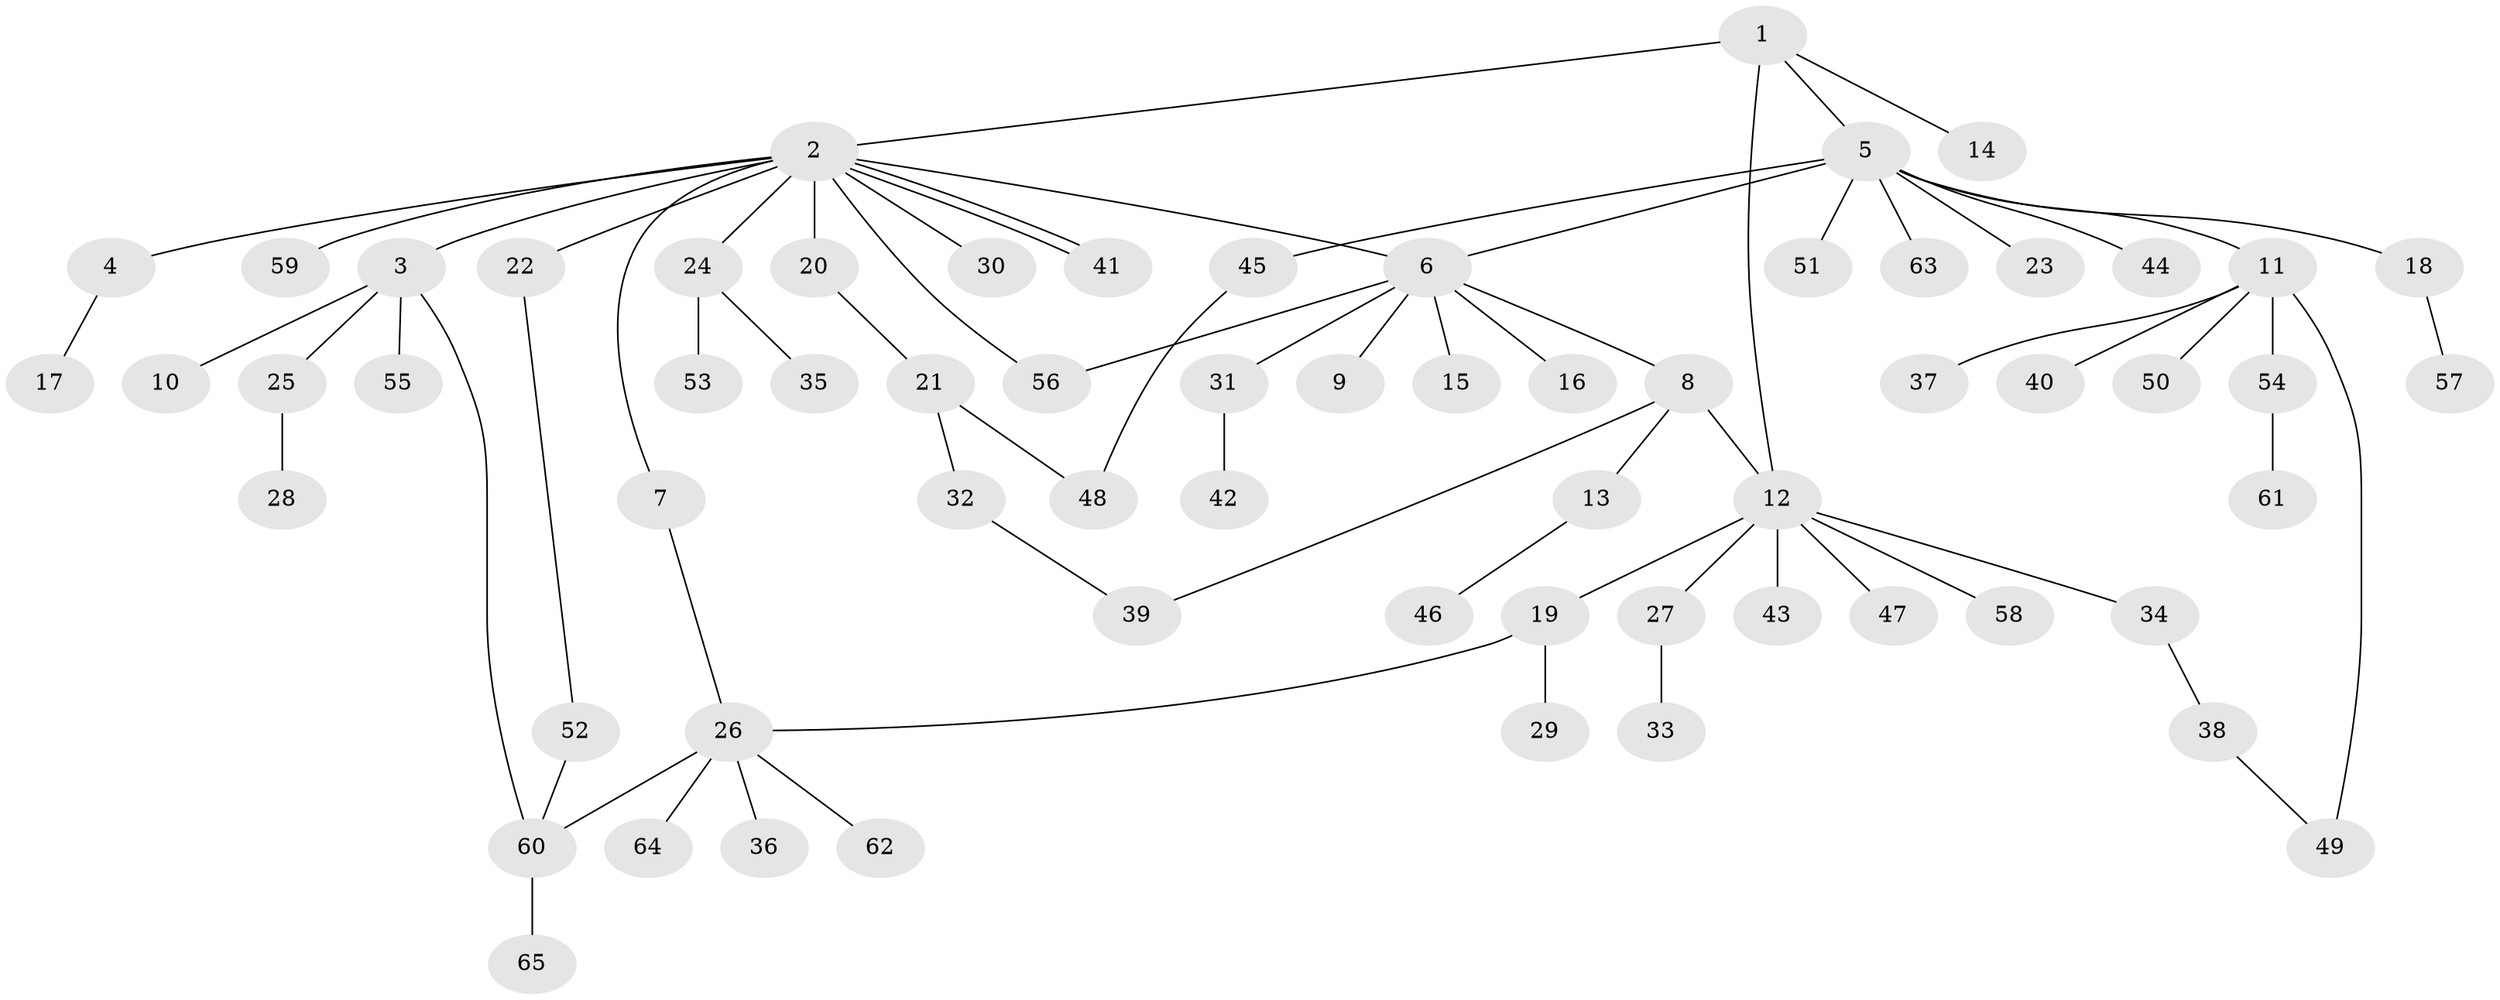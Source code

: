 // Generated by graph-tools (version 1.1) at 2025/26/03/09/25 03:26:06]
// undirected, 65 vertices, 74 edges
graph export_dot {
graph [start="1"]
  node [color=gray90,style=filled];
  1;
  2;
  3;
  4;
  5;
  6;
  7;
  8;
  9;
  10;
  11;
  12;
  13;
  14;
  15;
  16;
  17;
  18;
  19;
  20;
  21;
  22;
  23;
  24;
  25;
  26;
  27;
  28;
  29;
  30;
  31;
  32;
  33;
  34;
  35;
  36;
  37;
  38;
  39;
  40;
  41;
  42;
  43;
  44;
  45;
  46;
  47;
  48;
  49;
  50;
  51;
  52;
  53;
  54;
  55;
  56;
  57;
  58;
  59;
  60;
  61;
  62;
  63;
  64;
  65;
  1 -- 2;
  1 -- 5;
  1 -- 12;
  1 -- 14;
  2 -- 3;
  2 -- 4;
  2 -- 6;
  2 -- 7;
  2 -- 20;
  2 -- 22;
  2 -- 24;
  2 -- 30;
  2 -- 41;
  2 -- 41;
  2 -- 56;
  2 -- 59;
  3 -- 10;
  3 -- 25;
  3 -- 55;
  3 -- 60;
  4 -- 17;
  5 -- 6;
  5 -- 11;
  5 -- 18;
  5 -- 23;
  5 -- 44;
  5 -- 45;
  5 -- 51;
  5 -- 63;
  6 -- 8;
  6 -- 9;
  6 -- 15;
  6 -- 16;
  6 -- 31;
  6 -- 56;
  7 -- 26;
  8 -- 12;
  8 -- 13;
  8 -- 39;
  11 -- 37;
  11 -- 40;
  11 -- 49;
  11 -- 50;
  11 -- 54;
  12 -- 19;
  12 -- 27;
  12 -- 34;
  12 -- 43;
  12 -- 47;
  12 -- 58;
  13 -- 46;
  18 -- 57;
  19 -- 26;
  19 -- 29;
  20 -- 21;
  21 -- 32;
  21 -- 48;
  22 -- 52;
  24 -- 35;
  24 -- 53;
  25 -- 28;
  26 -- 36;
  26 -- 60;
  26 -- 62;
  26 -- 64;
  27 -- 33;
  31 -- 42;
  32 -- 39;
  34 -- 38;
  38 -- 49;
  45 -- 48;
  52 -- 60;
  54 -- 61;
  60 -- 65;
}
